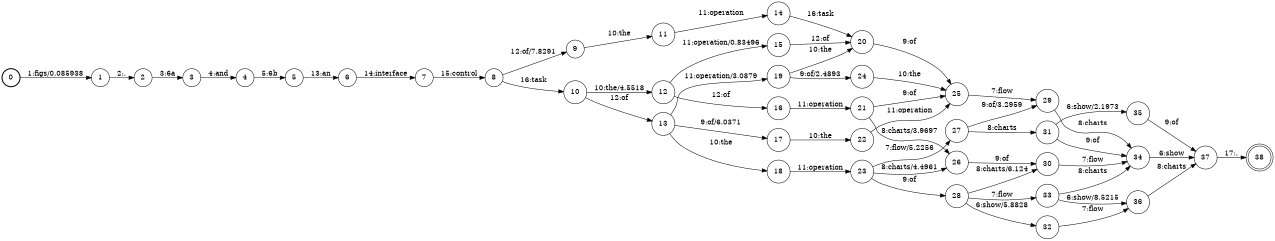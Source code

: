 digraph FST {
rankdir = LR;
size = "8.5,11";
label = "";
center = 1;
orientation = Portrait;
ranksep = "0.4";
nodesep = "0.25";
0 [label = "0", shape = circle, style = bold, fontsize = 14]
	0 -> 1 [label = "1:figs/0.085938", fontsize = 14];
1 [label = "1", shape = circle, style = solid, fontsize = 14]
	1 -> 2 [label = "2:.", fontsize = 14];
2 [label = "2", shape = circle, style = solid, fontsize = 14]
	2 -> 3 [label = "3:6a", fontsize = 14];
3 [label = "3", shape = circle, style = solid, fontsize = 14]
	3 -> 4 [label = "4:and", fontsize = 14];
4 [label = "4", shape = circle, style = solid, fontsize = 14]
	4 -> 5 [label = "5:6b", fontsize = 14];
5 [label = "5", shape = circle, style = solid, fontsize = 14]
	5 -> 6 [label = "13:an", fontsize = 14];
6 [label = "6", shape = circle, style = solid, fontsize = 14]
	6 -> 7 [label = "14:interface", fontsize = 14];
7 [label = "7", shape = circle, style = solid, fontsize = 14]
	7 -> 8 [label = "15:control", fontsize = 14];
8 [label = "8", shape = circle, style = solid, fontsize = 14]
	8 -> 9 [label = "12:of/7.8291", fontsize = 14];
	8 -> 10 [label = "16:task", fontsize = 14];
9 [label = "9", shape = circle, style = solid, fontsize = 14]
	9 -> 11 [label = "10:the", fontsize = 14];
10 [label = "10", shape = circle, style = solid, fontsize = 14]
	10 -> 12 [label = "10:the/4.5518", fontsize = 14];
	10 -> 13 [label = "12:of", fontsize = 14];
11 [label = "11", shape = circle, style = solid, fontsize = 14]
	11 -> 14 [label = "11:operation", fontsize = 14];
12 [label = "12", shape = circle, style = solid, fontsize = 14]
	12 -> 15 [label = "11:operation/0.83496", fontsize = 14];
	12 -> 16 [label = "12:of", fontsize = 14];
13 [label = "13", shape = circle, style = solid, fontsize = 14]
	13 -> 18 [label = "10:the", fontsize = 14];
	13 -> 19 [label = "11:operation/3.0879", fontsize = 14];
	13 -> 17 [label = "9:of/6.0371", fontsize = 14];
14 [label = "14", shape = circle, style = solid, fontsize = 14]
	14 -> 20 [label = "16:task", fontsize = 14];
15 [label = "15", shape = circle, style = solid, fontsize = 14]
	15 -> 20 [label = "12:of", fontsize = 14];
16 [label = "16", shape = circle, style = solid, fontsize = 14]
	16 -> 21 [label = "11:operation", fontsize = 14];
17 [label = "17", shape = circle, style = solid, fontsize = 14]
	17 -> 22 [label = "10:the", fontsize = 14];
18 [label = "18", shape = circle, style = solid, fontsize = 14]
	18 -> 23 [label = "11:operation", fontsize = 14];
19 [label = "19", shape = circle, style = solid, fontsize = 14]
	19 -> 20 [label = "10:the", fontsize = 14];
	19 -> 24 [label = "9:of/2.4893", fontsize = 14];
20 [label = "20", shape = circle, style = solid, fontsize = 14]
	20 -> 25 [label = "9:of", fontsize = 14];
21 [label = "21", shape = circle, style = solid, fontsize = 14]
	21 -> 26 [label = "8:charts/3.9697", fontsize = 14];
	21 -> 25 [label = "9:of", fontsize = 14];
22 [label = "22", shape = circle, style = solid, fontsize = 14]
	22 -> 25 [label = "11:operation", fontsize = 14];
23 [label = "23", shape = circle, style = solid, fontsize = 14]
	23 -> 27 [label = "7:flow/5.2256", fontsize = 14];
	23 -> 26 [label = "8:charts/4.4961", fontsize = 14];
	23 -> 28 [label = "9:of", fontsize = 14];
24 [label = "24", shape = circle, style = solid, fontsize = 14]
	24 -> 25 [label = "10:the", fontsize = 14];
25 [label = "25", shape = circle, style = solid, fontsize = 14]
	25 -> 29 [label = "7:flow", fontsize = 14];
26 [label = "26", shape = circle, style = solid, fontsize = 14]
	26 -> 30 [label = "9:of", fontsize = 14];
27 [label = "27", shape = circle, style = solid, fontsize = 14]
	27 -> 31 [label = "8:charts", fontsize = 14];
	27 -> 29 [label = "9:of/3.2959", fontsize = 14];
28 [label = "28", shape = circle, style = solid, fontsize = 14]
	28 -> 32 [label = "6:show/5.8828", fontsize = 14];
	28 -> 33 [label = "7:flow", fontsize = 14];
	28 -> 30 [label = "8:charts/6.124", fontsize = 14];
29 [label = "29", shape = circle, style = solid, fontsize = 14]
	29 -> 34 [label = "8:charts", fontsize = 14];
30 [label = "30", shape = circle, style = solid, fontsize = 14]
	30 -> 34 [label = "7:flow", fontsize = 14];
31 [label = "31", shape = circle, style = solid, fontsize = 14]
	31 -> 35 [label = "6:show/2.1973", fontsize = 14];
	31 -> 34 [label = "9:of", fontsize = 14];
32 [label = "32", shape = circle, style = solid, fontsize = 14]
	32 -> 36 [label = "7:flow", fontsize = 14];
33 [label = "33", shape = circle, style = solid, fontsize = 14]
	33 -> 36 [label = "6:show/8.5215", fontsize = 14];
	33 -> 34 [label = "8:charts", fontsize = 14];
34 [label = "34", shape = circle, style = solid, fontsize = 14]
	34 -> 37 [label = "6:show", fontsize = 14];
35 [label = "35", shape = circle, style = solid, fontsize = 14]
	35 -> 37 [label = "9:of", fontsize = 14];
36 [label = "36", shape = circle, style = solid, fontsize = 14]
	36 -> 37 [label = "8:charts", fontsize = 14];
37 [label = "37", shape = circle, style = solid, fontsize = 14]
	37 -> 38 [label = "17:.", fontsize = 14];
38 [label = "38", shape = doublecircle, style = solid, fontsize = 14]
}
